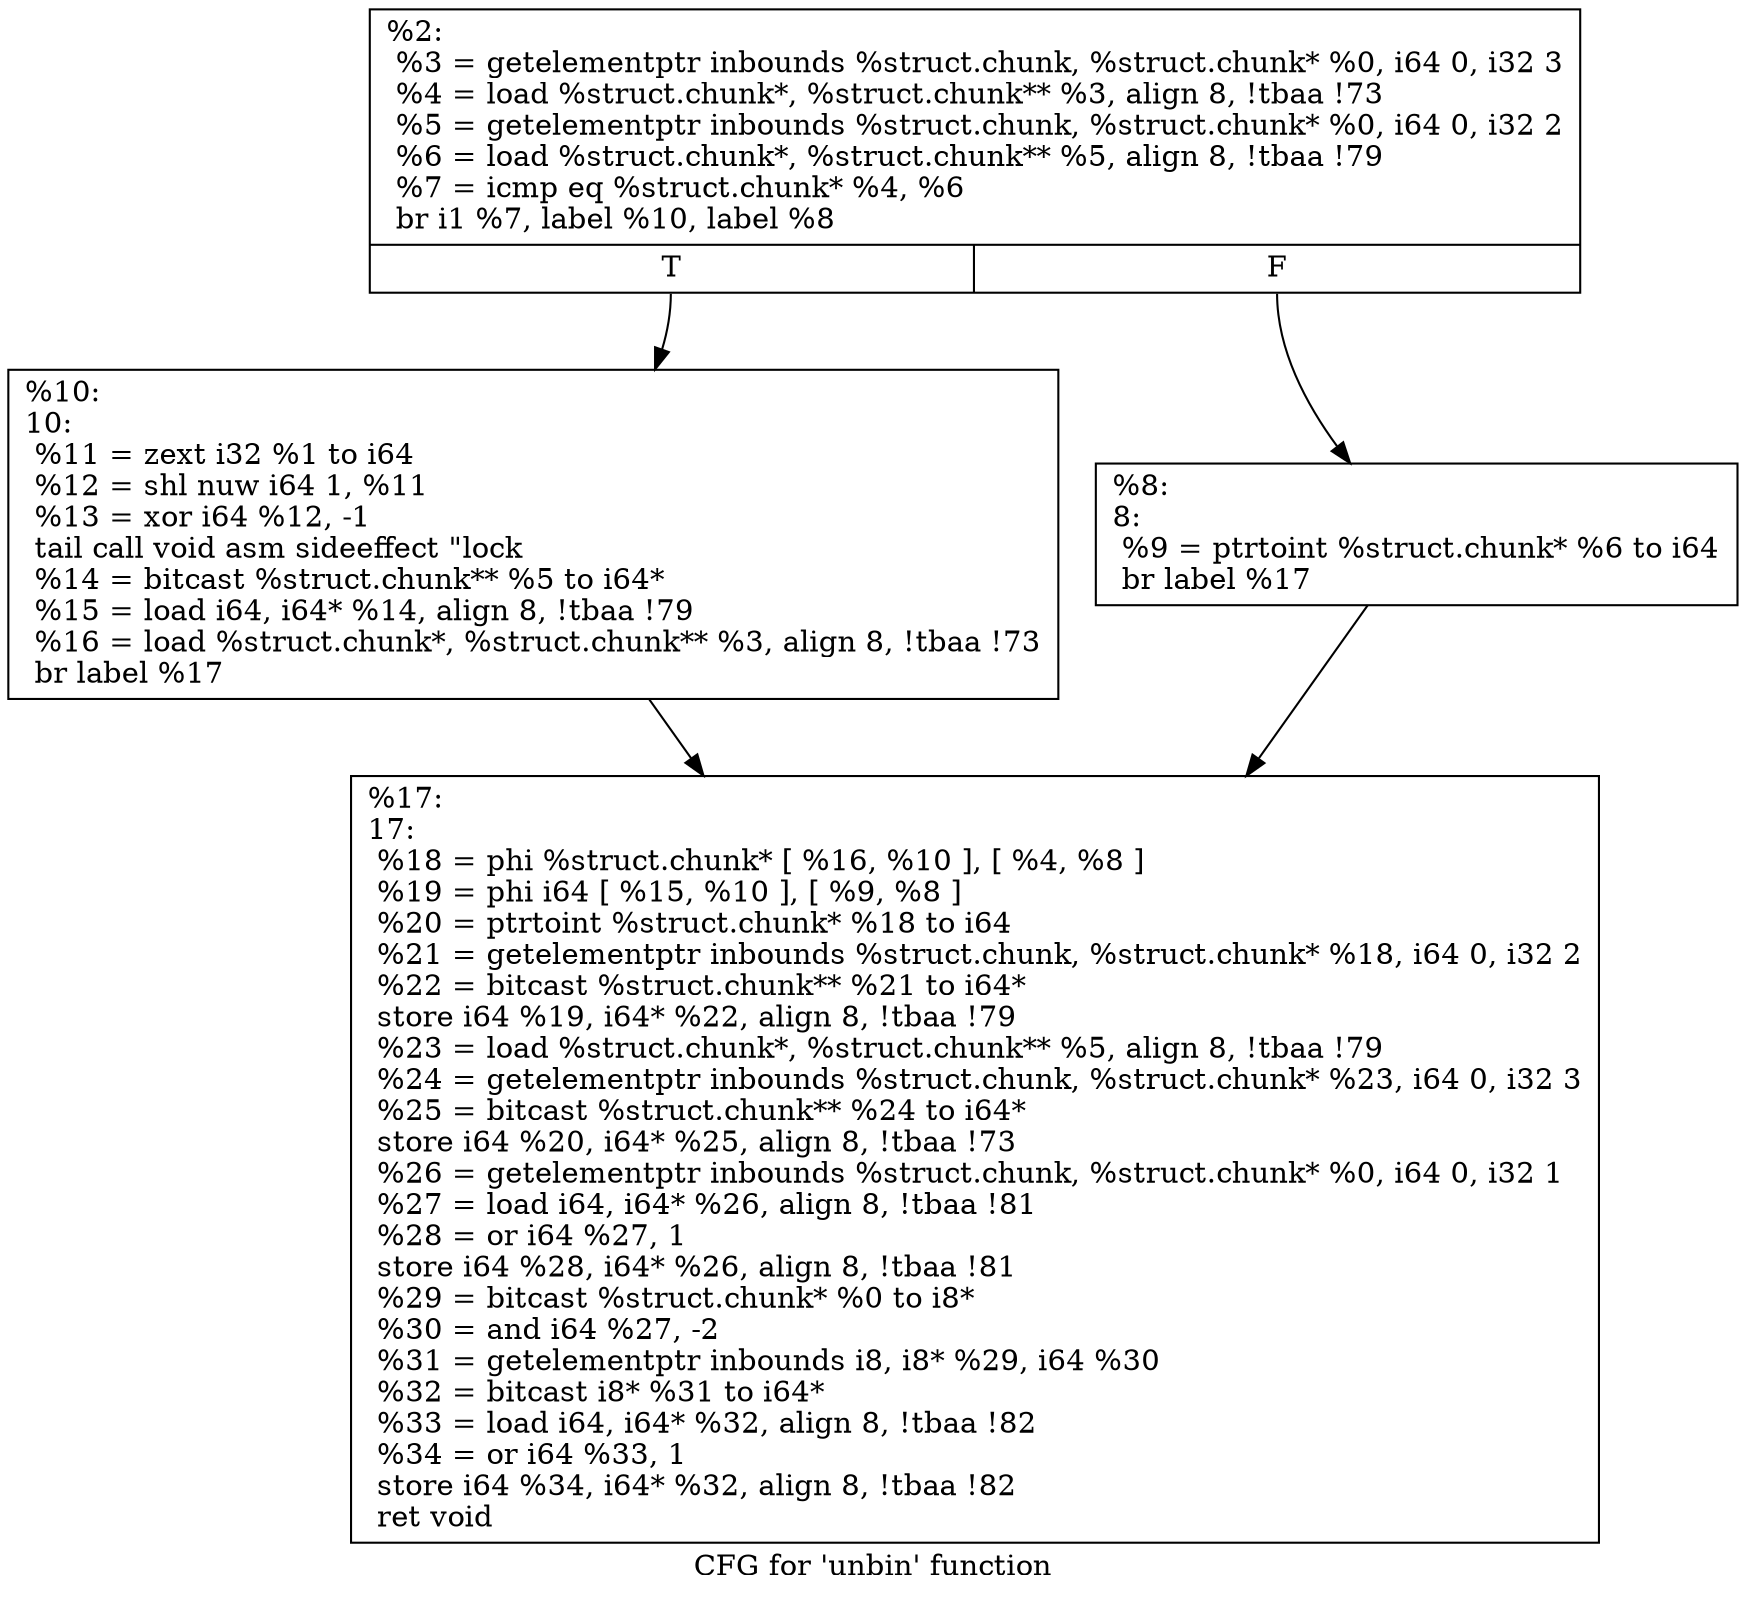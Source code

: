 digraph "CFG for 'unbin' function" {
	label="CFG for 'unbin' function";

	Node0x22f7700 [shape=record,label="{%2:\l  %3 = getelementptr inbounds %struct.chunk, %struct.chunk* %0, i64 0, i32 3\l  %4 = load %struct.chunk*, %struct.chunk** %3, align 8, !tbaa !73\l  %5 = getelementptr inbounds %struct.chunk, %struct.chunk* %0, i64 0, i32 2\l  %6 = load %struct.chunk*, %struct.chunk** %5, align 8, !tbaa !79\l  %7 = icmp eq %struct.chunk* %4, %6\l  br i1 %7, label %10, label %8\l|{<s0>T|<s1>F}}"];
	Node0x22f7700:s0 -> Node0x22f85d0;
	Node0x22f7700:s1 -> Node0x22f7750;
	Node0x22f7750 [shape=record,label="{%8:\l8:                                                \l  %9 = ptrtoint %struct.chunk* %6 to i64\l  br label %17\l}"];
	Node0x22f7750 -> Node0x22f8620;
	Node0x22f85d0 [shape=record,label="{%10:\l10:                                               \l  %11 = zext i32 %1 to i64\l  %12 = shl nuw i64 1, %11\l  %13 = xor i64 %12, -1\l  tail call void asm sideeffect \"lock \l  %14 = bitcast %struct.chunk** %5 to i64*\l  %15 = load i64, i64* %14, align 8, !tbaa !79\l  %16 = load %struct.chunk*, %struct.chunk** %3, align 8, !tbaa !73\l  br label %17\l}"];
	Node0x22f85d0 -> Node0x22f8620;
	Node0x22f8620 [shape=record,label="{%17:\l17:                                               \l  %18 = phi %struct.chunk* [ %16, %10 ], [ %4, %8 ]\l  %19 = phi i64 [ %15, %10 ], [ %9, %8 ]\l  %20 = ptrtoint %struct.chunk* %18 to i64\l  %21 = getelementptr inbounds %struct.chunk, %struct.chunk* %18, i64 0, i32 2\l  %22 = bitcast %struct.chunk** %21 to i64*\l  store i64 %19, i64* %22, align 8, !tbaa !79\l  %23 = load %struct.chunk*, %struct.chunk** %5, align 8, !tbaa !79\l  %24 = getelementptr inbounds %struct.chunk, %struct.chunk* %23, i64 0, i32 3\l  %25 = bitcast %struct.chunk** %24 to i64*\l  store i64 %20, i64* %25, align 8, !tbaa !73\l  %26 = getelementptr inbounds %struct.chunk, %struct.chunk* %0, i64 0, i32 1\l  %27 = load i64, i64* %26, align 8, !tbaa !81\l  %28 = or i64 %27, 1\l  store i64 %28, i64* %26, align 8, !tbaa !81\l  %29 = bitcast %struct.chunk* %0 to i8*\l  %30 = and i64 %27, -2\l  %31 = getelementptr inbounds i8, i8* %29, i64 %30\l  %32 = bitcast i8* %31 to i64*\l  %33 = load i64, i64* %32, align 8, !tbaa !82\l  %34 = or i64 %33, 1\l  store i64 %34, i64* %32, align 8, !tbaa !82\l  ret void\l}"];
}
